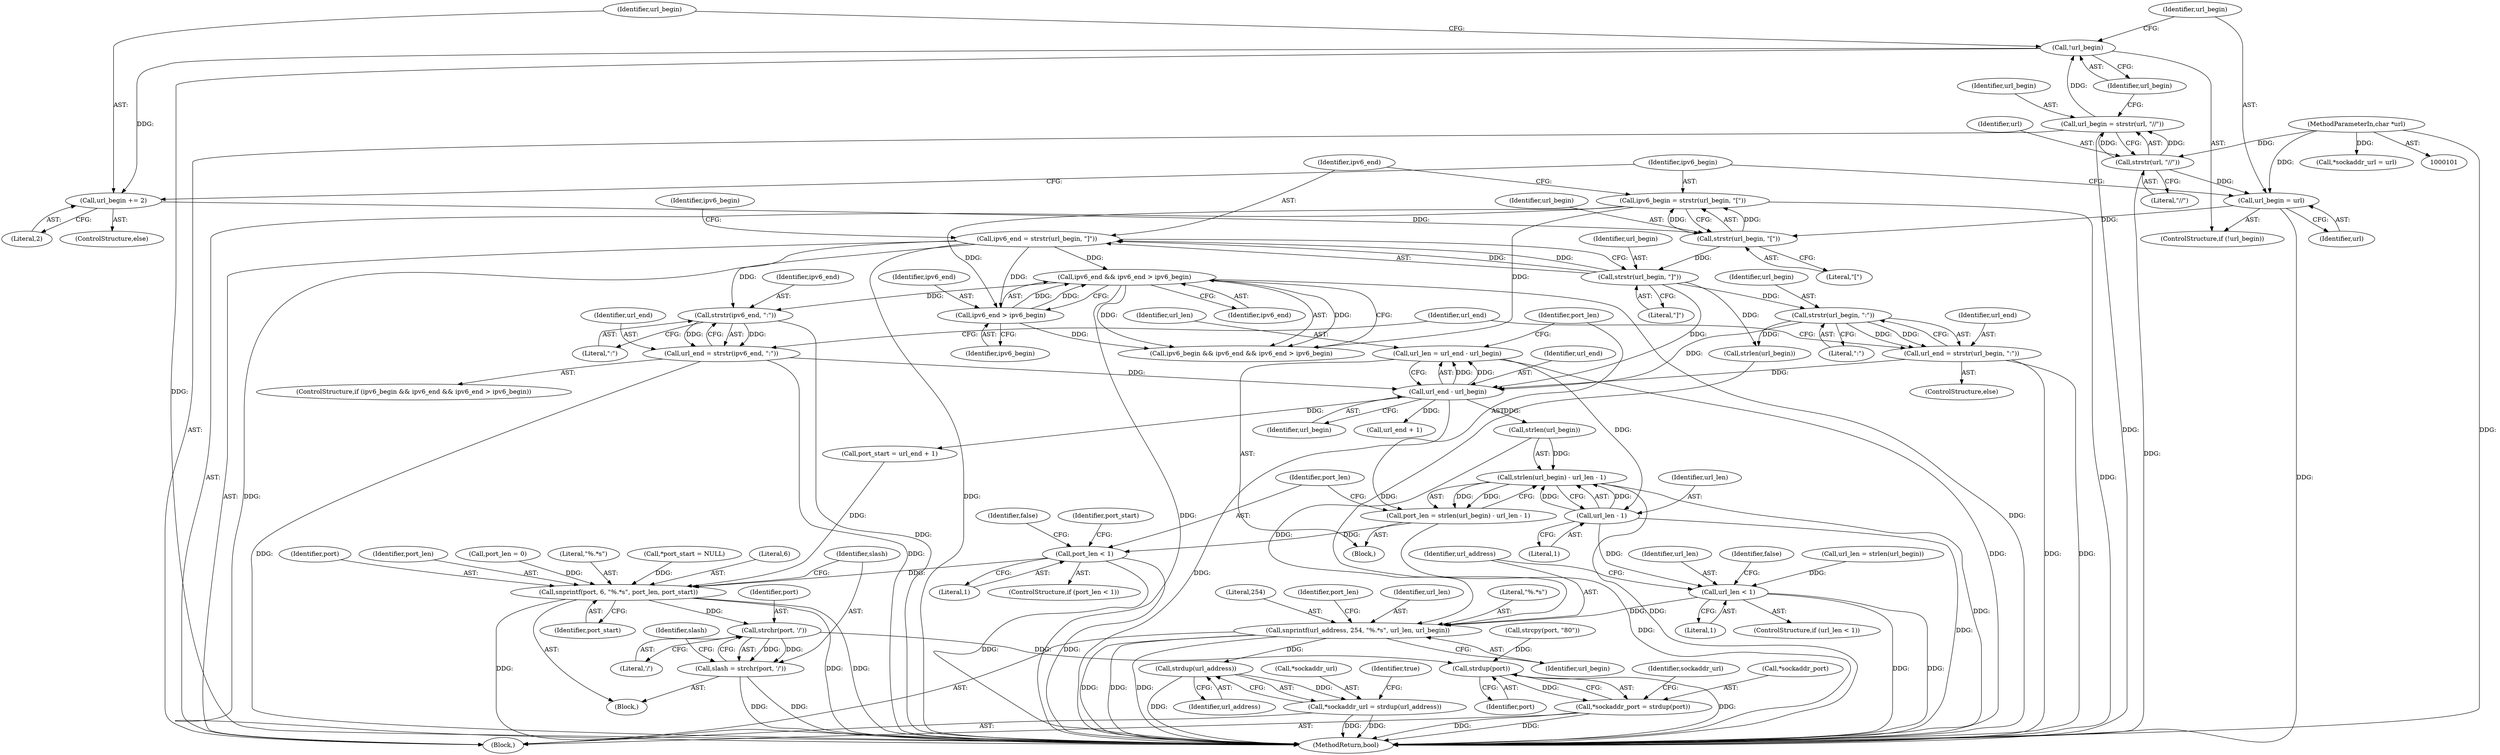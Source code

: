 digraph "0_cgminer_e1c5050734123973b99d181c45e74b2cbb00272e@integer" {
"1000172" [label="(Call,url_len = url_end - url_begin)"];
"1000174" [label="(Call,url_end - url_begin)"];
"1000158" [label="(Call,url_end = strstr(ipv6_end, \":\"))"];
"1000160" [label="(Call,strstr(ipv6_end, \":\"))"];
"1000153" [label="(Call,ipv6_end && ipv6_end > ipv6_begin)"];
"1000155" [label="(Call,ipv6_end > ipv6_begin)"];
"1000145" [label="(Call,ipv6_end = strstr(url_begin, \"]\"))"];
"1000147" [label="(Call,strstr(url_begin, \"]\"))"];
"1000142" [label="(Call,strstr(url_begin, \"[\"))"];
"1000133" [label="(Call,url_begin = url)"];
"1000127" [label="(Call,strstr(url, \"//\"))"];
"1000102" [label="(MethodParameterIn,char *url)"];
"1000137" [label="(Call,url_begin += 2)"];
"1000131" [label="(Call,!url_begin)"];
"1000125" [label="(Call,url_begin = strstr(url, \"//\"))"];
"1000140" [label="(Call,ipv6_begin = strstr(url_begin, \"[\"))"];
"1000164" [label="(Call,url_end = strstr(url_begin, \":\"))"];
"1000166" [label="(Call,strstr(url_begin, \":\"))"];
"1000182" [label="(Call,url_len - 1)"];
"1000179" [label="(Call,strlen(url_begin) - url_len - 1)"];
"1000177" [label="(Call,port_len = strlen(url_begin) - url_len - 1)"];
"1000186" [label="(Call,port_len < 1)"];
"1000217" [label="(Call,snprintf(port, 6, \"%.*s\", port_len, port_start))"];
"1000225" [label="(Call,strchr(port, '/'))"];
"1000223" [label="(Call,slash = strchr(port, '/'))"];
"1000241" [label="(Call,strdup(port))"];
"1000238" [label="(Call,*sockaddr_port = strdup(port))"];
"1000202" [label="(Call,url_len < 1)"];
"1000207" [label="(Call,snprintf(url_address, 254, \"%.*s\", url_len, url_begin))"];
"1000246" [label="(Call,strdup(url_address))"];
"1000243" [label="(Call,*sockaddr_url = strdup(url_address))"];
"1000204" [label="(Literal,1)"];
"1000225" [label="(Call,strchr(port, '/'))"];
"1000172" [label="(Call,url_len = url_end - url_begin)"];
"1000178" [label="(Identifier,port_len)"];
"1000132" [label="(Identifier,url_begin)"];
"1000130" [label="(ControlStructure,if (!url_begin))"];
"1000105" [label="(Block,)"];
"1000180" [label="(Call,strlen(url_begin))"];
"1000162" [label="(Literal,\":\")"];
"1000242" [label="(Identifier,port)"];
"1000219" [label="(Literal,6)"];
"1000175" [label="(Identifier,url_end)"];
"1000131" [label="(Call,!url_begin)"];
"1000176" [label="(Identifier,url_begin)"];
"1000137" [label="(Call,url_begin += 2)"];
"1000215" [label="(Block,)"];
"1000150" [label="(ControlStructure,if (ipv6_begin && ipv6_end && ipv6_end > ipv6_begin))"];
"1000212" [label="(Identifier,url_begin)"];
"1000188" [label="(Literal,1)"];
"1000226" [label="(Identifier,port)"];
"1000154" [label="(Identifier,ipv6_end)"];
"1000224" [label="(Identifier,slash)"];
"1000182" [label="(Call,url_len - 1)"];
"1000152" [label="(Identifier,ipv6_begin)"];
"1000246" [label="(Call,strdup(url_address))"];
"1000243" [label="(Call,*sockaddr_url = strdup(url_address))"];
"1000165" [label="(Identifier,url_end)"];
"1000222" [label="(Identifier,port_start)"];
"1000207" [label="(Call,snprintf(url_address, 254, \"%.*s\", url_len, url_begin))"];
"1000247" [label="(Identifier,url_address)"];
"1000121" [label="(Call,*sockaddr_url = url)"];
"1000193" [label="(Call,url_end + 1)"];
"1000126" [label="(Identifier,url_begin)"];
"1000151" [label="(Call,ipv6_begin && ipv6_end && ipv6_end > ipv6_begin)"];
"1000147" [label="(Call,strstr(url_begin, \"]\"))"];
"1000148" [label="(Identifier,url_begin)"];
"1000239" [label="(Call,*sockaddr_port)"];
"1000145" [label="(Call,ipv6_end = strstr(url_begin, \"]\"))"];
"1000177" [label="(Call,port_len = strlen(url_begin) - url_len - 1)"];
"1000146" [label="(Identifier,ipv6_end)"];
"1000168" [label="(Literal,\":\")"];
"1000220" [label="(Literal,\"%.*s\")"];
"1000161" [label="(Identifier,ipv6_end)"];
"1000156" [label="(Identifier,ipv6_end)"];
"1000111" [label="(Call,*port_start = NULL)"];
"1000133" [label="(Call,url_begin = url)"];
"1000227" [label="(Literal,'/')"];
"1000149" [label="(Literal,\"]\")"];
"1000139" [label="(Literal,2)"];
"1000163" [label="(ControlStructure,else)"];
"1000155" [label="(Call,ipv6_end > ipv6_begin)"];
"1000250" [label="(MethodReturn,bool)"];
"1000203" [label="(Identifier,url_len)"];
"1000191" [label="(Call,port_start = url_end + 1)"];
"1000125" [label="(Call,url_begin = strstr(url, \"//\"))"];
"1000192" [label="(Identifier,port_start)"];
"1000206" [label="(Identifier,false)"];
"1000153" [label="(Call,ipv6_end && ipv6_end > ipv6_begin)"];
"1000187" [label="(Identifier,port_len)"];
"1000158" [label="(Call,url_end = strstr(ipv6_end, \":\"))"];
"1000218" [label="(Identifier,port)"];
"1000164" [label="(Call,url_end = strstr(url_begin, \":\"))"];
"1000140" [label="(Call,ipv6_begin = strstr(url_begin, \"[\"))"];
"1000221" [label="(Identifier,port_len)"];
"1000245" [label="(Identifier,sockaddr_url)"];
"1000171" [label="(Block,)"];
"1000235" [label="(Call,strcpy(port, \"80\"))"];
"1000129" [label="(Literal,\"//\")"];
"1000238" [label="(Call,*sockaddr_port = strdup(port))"];
"1000135" [label="(Identifier,url)"];
"1000118" [label="(Call,port_len = 0)"];
"1000209" [label="(Literal,254)"];
"1000214" [label="(Identifier,port_len)"];
"1000136" [label="(ControlStructure,else)"];
"1000197" [label="(Call,url_len = strlen(url_begin))"];
"1000249" [label="(Identifier,true)"];
"1000144" [label="(Literal,\"[\")"];
"1000184" [label="(Literal,1)"];
"1000244" [label="(Call,*sockaddr_url)"];
"1000229" [label="(Identifier,slash)"];
"1000166" [label="(Call,strstr(url_begin, \":\"))"];
"1000143" [label="(Identifier,url_begin)"];
"1000170" [label="(Identifier,url_end)"];
"1000186" [label="(Call,port_len < 1)"];
"1000128" [label="(Identifier,url)"];
"1000190" [label="(Identifier,false)"];
"1000160" [label="(Call,strstr(ipv6_end, \":\"))"];
"1000138" [label="(Identifier,url_begin)"];
"1000241" [label="(Call,strdup(port))"];
"1000223" [label="(Call,slash = strchr(port, '/'))"];
"1000208" [label="(Identifier,url_address)"];
"1000185" [label="(ControlStructure,if (port_len < 1))"];
"1000157" [label="(Identifier,ipv6_begin)"];
"1000211" [label="(Identifier,url_len)"];
"1000179" [label="(Call,strlen(url_begin) - url_len - 1)"];
"1000183" [label="(Identifier,url_len)"];
"1000201" [label="(ControlStructure,if (url_len < 1))"];
"1000202" [label="(Call,url_len < 1)"];
"1000199" [label="(Call,strlen(url_begin))"];
"1000102" [label="(MethodParameterIn,char *url)"];
"1000174" [label="(Call,url_end - url_begin)"];
"1000210" [label="(Literal,\"%.*s\")"];
"1000159" [label="(Identifier,url_end)"];
"1000142" [label="(Call,strstr(url_begin, \"[\"))"];
"1000127" [label="(Call,strstr(url, \"//\"))"];
"1000217" [label="(Call,snprintf(port, 6, \"%.*s\", port_len, port_start))"];
"1000141" [label="(Identifier,ipv6_begin)"];
"1000173" [label="(Identifier,url_len)"];
"1000167" [label="(Identifier,url_begin)"];
"1000134" [label="(Identifier,url_begin)"];
"1000172" -> "1000171"  [label="AST: "];
"1000172" -> "1000174"  [label="CFG: "];
"1000173" -> "1000172"  [label="AST: "];
"1000174" -> "1000172"  [label="AST: "];
"1000178" -> "1000172"  [label="CFG: "];
"1000172" -> "1000250"  [label="DDG: "];
"1000174" -> "1000172"  [label="DDG: "];
"1000174" -> "1000172"  [label="DDG: "];
"1000172" -> "1000182"  [label="DDG: "];
"1000174" -> "1000176"  [label="CFG: "];
"1000175" -> "1000174"  [label="AST: "];
"1000176" -> "1000174"  [label="AST: "];
"1000174" -> "1000250"  [label="DDG: "];
"1000158" -> "1000174"  [label="DDG: "];
"1000164" -> "1000174"  [label="DDG: "];
"1000166" -> "1000174"  [label="DDG: "];
"1000147" -> "1000174"  [label="DDG: "];
"1000174" -> "1000180"  [label="DDG: "];
"1000174" -> "1000191"  [label="DDG: "];
"1000174" -> "1000193"  [label="DDG: "];
"1000158" -> "1000150"  [label="AST: "];
"1000158" -> "1000160"  [label="CFG: "];
"1000159" -> "1000158"  [label="AST: "];
"1000160" -> "1000158"  [label="AST: "];
"1000170" -> "1000158"  [label="CFG: "];
"1000158" -> "1000250"  [label="DDG: "];
"1000158" -> "1000250"  [label="DDG: "];
"1000160" -> "1000158"  [label="DDG: "];
"1000160" -> "1000158"  [label="DDG: "];
"1000160" -> "1000162"  [label="CFG: "];
"1000161" -> "1000160"  [label="AST: "];
"1000162" -> "1000160"  [label="AST: "];
"1000160" -> "1000250"  [label="DDG: "];
"1000153" -> "1000160"  [label="DDG: "];
"1000145" -> "1000160"  [label="DDG: "];
"1000153" -> "1000151"  [label="AST: "];
"1000153" -> "1000154"  [label="CFG: "];
"1000153" -> "1000155"  [label="CFG: "];
"1000154" -> "1000153"  [label="AST: "];
"1000155" -> "1000153"  [label="AST: "];
"1000151" -> "1000153"  [label="CFG: "];
"1000153" -> "1000250"  [label="DDG: "];
"1000153" -> "1000250"  [label="DDG: "];
"1000153" -> "1000151"  [label="DDG: "];
"1000153" -> "1000151"  [label="DDG: "];
"1000155" -> "1000153"  [label="DDG: "];
"1000155" -> "1000153"  [label="DDG: "];
"1000145" -> "1000153"  [label="DDG: "];
"1000155" -> "1000157"  [label="CFG: "];
"1000156" -> "1000155"  [label="AST: "];
"1000157" -> "1000155"  [label="AST: "];
"1000155" -> "1000151"  [label="DDG: "];
"1000145" -> "1000155"  [label="DDG: "];
"1000140" -> "1000155"  [label="DDG: "];
"1000145" -> "1000105"  [label="AST: "];
"1000145" -> "1000147"  [label="CFG: "];
"1000146" -> "1000145"  [label="AST: "];
"1000147" -> "1000145"  [label="AST: "];
"1000152" -> "1000145"  [label="CFG: "];
"1000145" -> "1000250"  [label="DDG: "];
"1000145" -> "1000250"  [label="DDG: "];
"1000147" -> "1000145"  [label="DDG: "];
"1000147" -> "1000145"  [label="DDG: "];
"1000147" -> "1000149"  [label="CFG: "];
"1000148" -> "1000147"  [label="AST: "];
"1000149" -> "1000147"  [label="AST: "];
"1000142" -> "1000147"  [label="DDG: "];
"1000147" -> "1000166"  [label="DDG: "];
"1000147" -> "1000199"  [label="DDG: "];
"1000142" -> "1000140"  [label="AST: "];
"1000142" -> "1000144"  [label="CFG: "];
"1000143" -> "1000142"  [label="AST: "];
"1000144" -> "1000142"  [label="AST: "];
"1000140" -> "1000142"  [label="CFG: "];
"1000142" -> "1000140"  [label="DDG: "];
"1000142" -> "1000140"  [label="DDG: "];
"1000133" -> "1000142"  [label="DDG: "];
"1000137" -> "1000142"  [label="DDG: "];
"1000133" -> "1000130"  [label="AST: "];
"1000133" -> "1000135"  [label="CFG: "];
"1000134" -> "1000133"  [label="AST: "];
"1000135" -> "1000133"  [label="AST: "];
"1000141" -> "1000133"  [label="CFG: "];
"1000133" -> "1000250"  [label="DDG: "];
"1000127" -> "1000133"  [label="DDG: "];
"1000102" -> "1000133"  [label="DDG: "];
"1000127" -> "1000125"  [label="AST: "];
"1000127" -> "1000129"  [label="CFG: "];
"1000128" -> "1000127"  [label="AST: "];
"1000129" -> "1000127"  [label="AST: "];
"1000125" -> "1000127"  [label="CFG: "];
"1000127" -> "1000250"  [label="DDG: "];
"1000127" -> "1000125"  [label="DDG: "];
"1000127" -> "1000125"  [label="DDG: "];
"1000102" -> "1000127"  [label="DDG: "];
"1000102" -> "1000101"  [label="AST: "];
"1000102" -> "1000250"  [label="DDG: "];
"1000102" -> "1000121"  [label="DDG: "];
"1000137" -> "1000136"  [label="AST: "];
"1000137" -> "1000139"  [label="CFG: "];
"1000138" -> "1000137"  [label="AST: "];
"1000139" -> "1000137"  [label="AST: "];
"1000141" -> "1000137"  [label="CFG: "];
"1000131" -> "1000137"  [label="DDG: "];
"1000131" -> "1000130"  [label="AST: "];
"1000131" -> "1000132"  [label="CFG: "];
"1000132" -> "1000131"  [label="AST: "];
"1000134" -> "1000131"  [label="CFG: "];
"1000138" -> "1000131"  [label="CFG: "];
"1000131" -> "1000250"  [label="DDG: "];
"1000125" -> "1000131"  [label="DDG: "];
"1000125" -> "1000105"  [label="AST: "];
"1000126" -> "1000125"  [label="AST: "];
"1000132" -> "1000125"  [label="CFG: "];
"1000125" -> "1000250"  [label="DDG: "];
"1000140" -> "1000105"  [label="AST: "];
"1000141" -> "1000140"  [label="AST: "];
"1000146" -> "1000140"  [label="CFG: "];
"1000140" -> "1000250"  [label="DDG: "];
"1000140" -> "1000151"  [label="DDG: "];
"1000164" -> "1000163"  [label="AST: "];
"1000164" -> "1000166"  [label="CFG: "];
"1000165" -> "1000164"  [label="AST: "];
"1000166" -> "1000164"  [label="AST: "];
"1000170" -> "1000164"  [label="CFG: "];
"1000164" -> "1000250"  [label="DDG: "];
"1000164" -> "1000250"  [label="DDG: "];
"1000166" -> "1000164"  [label="DDG: "];
"1000166" -> "1000164"  [label="DDG: "];
"1000166" -> "1000168"  [label="CFG: "];
"1000167" -> "1000166"  [label="AST: "];
"1000168" -> "1000166"  [label="AST: "];
"1000166" -> "1000199"  [label="DDG: "];
"1000182" -> "1000179"  [label="AST: "];
"1000182" -> "1000184"  [label="CFG: "];
"1000183" -> "1000182"  [label="AST: "];
"1000184" -> "1000182"  [label="AST: "];
"1000179" -> "1000182"  [label="CFG: "];
"1000182" -> "1000250"  [label="DDG: "];
"1000182" -> "1000179"  [label="DDG: "];
"1000182" -> "1000179"  [label="DDG: "];
"1000182" -> "1000202"  [label="DDG: "];
"1000179" -> "1000177"  [label="AST: "];
"1000180" -> "1000179"  [label="AST: "];
"1000177" -> "1000179"  [label="CFG: "];
"1000179" -> "1000250"  [label="DDG: "];
"1000179" -> "1000250"  [label="DDG: "];
"1000179" -> "1000177"  [label="DDG: "];
"1000179" -> "1000177"  [label="DDG: "];
"1000180" -> "1000179"  [label="DDG: "];
"1000177" -> "1000171"  [label="AST: "];
"1000178" -> "1000177"  [label="AST: "];
"1000187" -> "1000177"  [label="CFG: "];
"1000177" -> "1000250"  [label="DDG: "];
"1000177" -> "1000186"  [label="DDG: "];
"1000186" -> "1000185"  [label="AST: "];
"1000186" -> "1000188"  [label="CFG: "];
"1000187" -> "1000186"  [label="AST: "];
"1000188" -> "1000186"  [label="AST: "];
"1000190" -> "1000186"  [label="CFG: "];
"1000192" -> "1000186"  [label="CFG: "];
"1000186" -> "1000250"  [label="DDG: "];
"1000186" -> "1000250"  [label="DDG: "];
"1000186" -> "1000217"  [label="DDG: "];
"1000217" -> "1000215"  [label="AST: "];
"1000217" -> "1000222"  [label="CFG: "];
"1000218" -> "1000217"  [label="AST: "];
"1000219" -> "1000217"  [label="AST: "];
"1000220" -> "1000217"  [label="AST: "];
"1000221" -> "1000217"  [label="AST: "];
"1000222" -> "1000217"  [label="AST: "];
"1000224" -> "1000217"  [label="CFG: "];
"1000217" -> "1000250"  [label="DDG: "];
"1000217" -> "1000250"  [label="DDG: "];
"1000217" -> "1000250"  [label="DDG: "];
"1000118" -> "1000217"  [label="DDG: "];
"1000111" -> "1000217"  [label="DDG: "];
"1000191" -> "1000217"  [label="DDG: "];
"1000217" -> "1000225"  [label="DDG: "];
"1000225" -> "1000223"  [label="AST: "];
"1000225" -> "1000227"  [label="CFG: "];
"1000226" -> "1000225"  [label="AST: "];
"1000227" -> "1000225"  [label="AST: "];
"1000223" -> "1000225"  [label="CFG: "];
"1000225" -> "1000223"  [label="DDG: "];
"1000225" -> "1000223"  [label="DDG: "];
"1000225" -> "1000241"  [label="DDG: "];
"1000223" -> "1000215"  [label="AST: "];
"1000224" -> "1000223"  [label="AST: "];
"1000229" -> "1000223"  [label="CFG: "];
"1000223" -> "1000250"  [label="DDG: "];
"1000223" -> "1000250"  [label="DDG: "];
"1000241" -> "1000238"  [label="AST: "];
"1000241" -> "1000242"  [label="CFG: "];
"1000242" -> "1000241"  [label="AST: "];
"1000238" -> "1000241"  [label="CFG: "];
"1000241" -> "1000250"  [label="DDG: "];
"1000241" -> "1000238"  [label="DDG: "];
"1000235" -> "1000241"  [label="DDG: "];
"1000238" -> "1000105"  [label="AST: "];
"1000239" -> "1000238"  [label="AST: "];
"1000245" -> "1000238"  [label="CFG: "];
"1000238" -> "1000250"  [label="DDG: "];
"1000238" -> "1000250"  [label="DDG: "];
"1000202" -> "1000201"  [label="AST: "];
"1000202" -> "1000204"  [label="CFG: "];
"1000203" -> "1000202"  [label="AST: "];
"1000204" -> "1000202"  [label="AST: "];
"1000206" -> "1000202"  [label="CFG: "];
"1000208" -> "1000202"  [label="CFG: "];
"1000202" -> "1000250"  [label="DDG: "];
"1000202" -> "1000250"  [label="DDG: "];
"1000197" -> "1000202"  [label="DDG: "];
"1000202" -> "1000207"  [label="DDG: "];
"1000207" -> "1000105"  [label="AST: "];
"1000207" -> "1000212"  [label="CFG: "];
"1000208" -> "1000207"  [label="AST: "];
"1000209" -> "1000207"  [label="AST: "];
"1000210" -> "1000207"  [label="AST: "];
"1000211" -> "1000207"  [label="AST: "];
"1000212" -> "1000207"  [label="AST: "];
"1000214" -> "1000207"  [label="CFG: "];
"1000207" -> "1000250"  [label="DDG: "];
"1000207" -> "1000250"  [label="DDG: "];
"1000207" -> "1000250"  [label="DDG: "];
"1000199" -> "1000207"  [label="DDG: "];
"1000180" -> "1000207"  [label="DDG: "];
"1000207" -> "1000246"  [label="DDG: "];
"1000246" -> "1000243"  [label="AST: "];
"1000246" -> "1000247"  [label="CFG: "];
"1000247" -> "1000246"  [label="AST: "];
"1000243" -> "1000246"  [label="CFG: "];
"1000246" -> "1000250"  [label="DDG: "];
"1000246" -> "1000243"  [label="DDG: "];
"1000243" -> "1000105"  [label="AST: "];
"1000244" -> "1000243"  [label="AST: "];
"1000249" -> "1000243"  [label="CFG: "];
"1000243" -> "1000250"  [label="DDG: "];
"1000243" -> "1000250"  [label="DDG: "];
}

